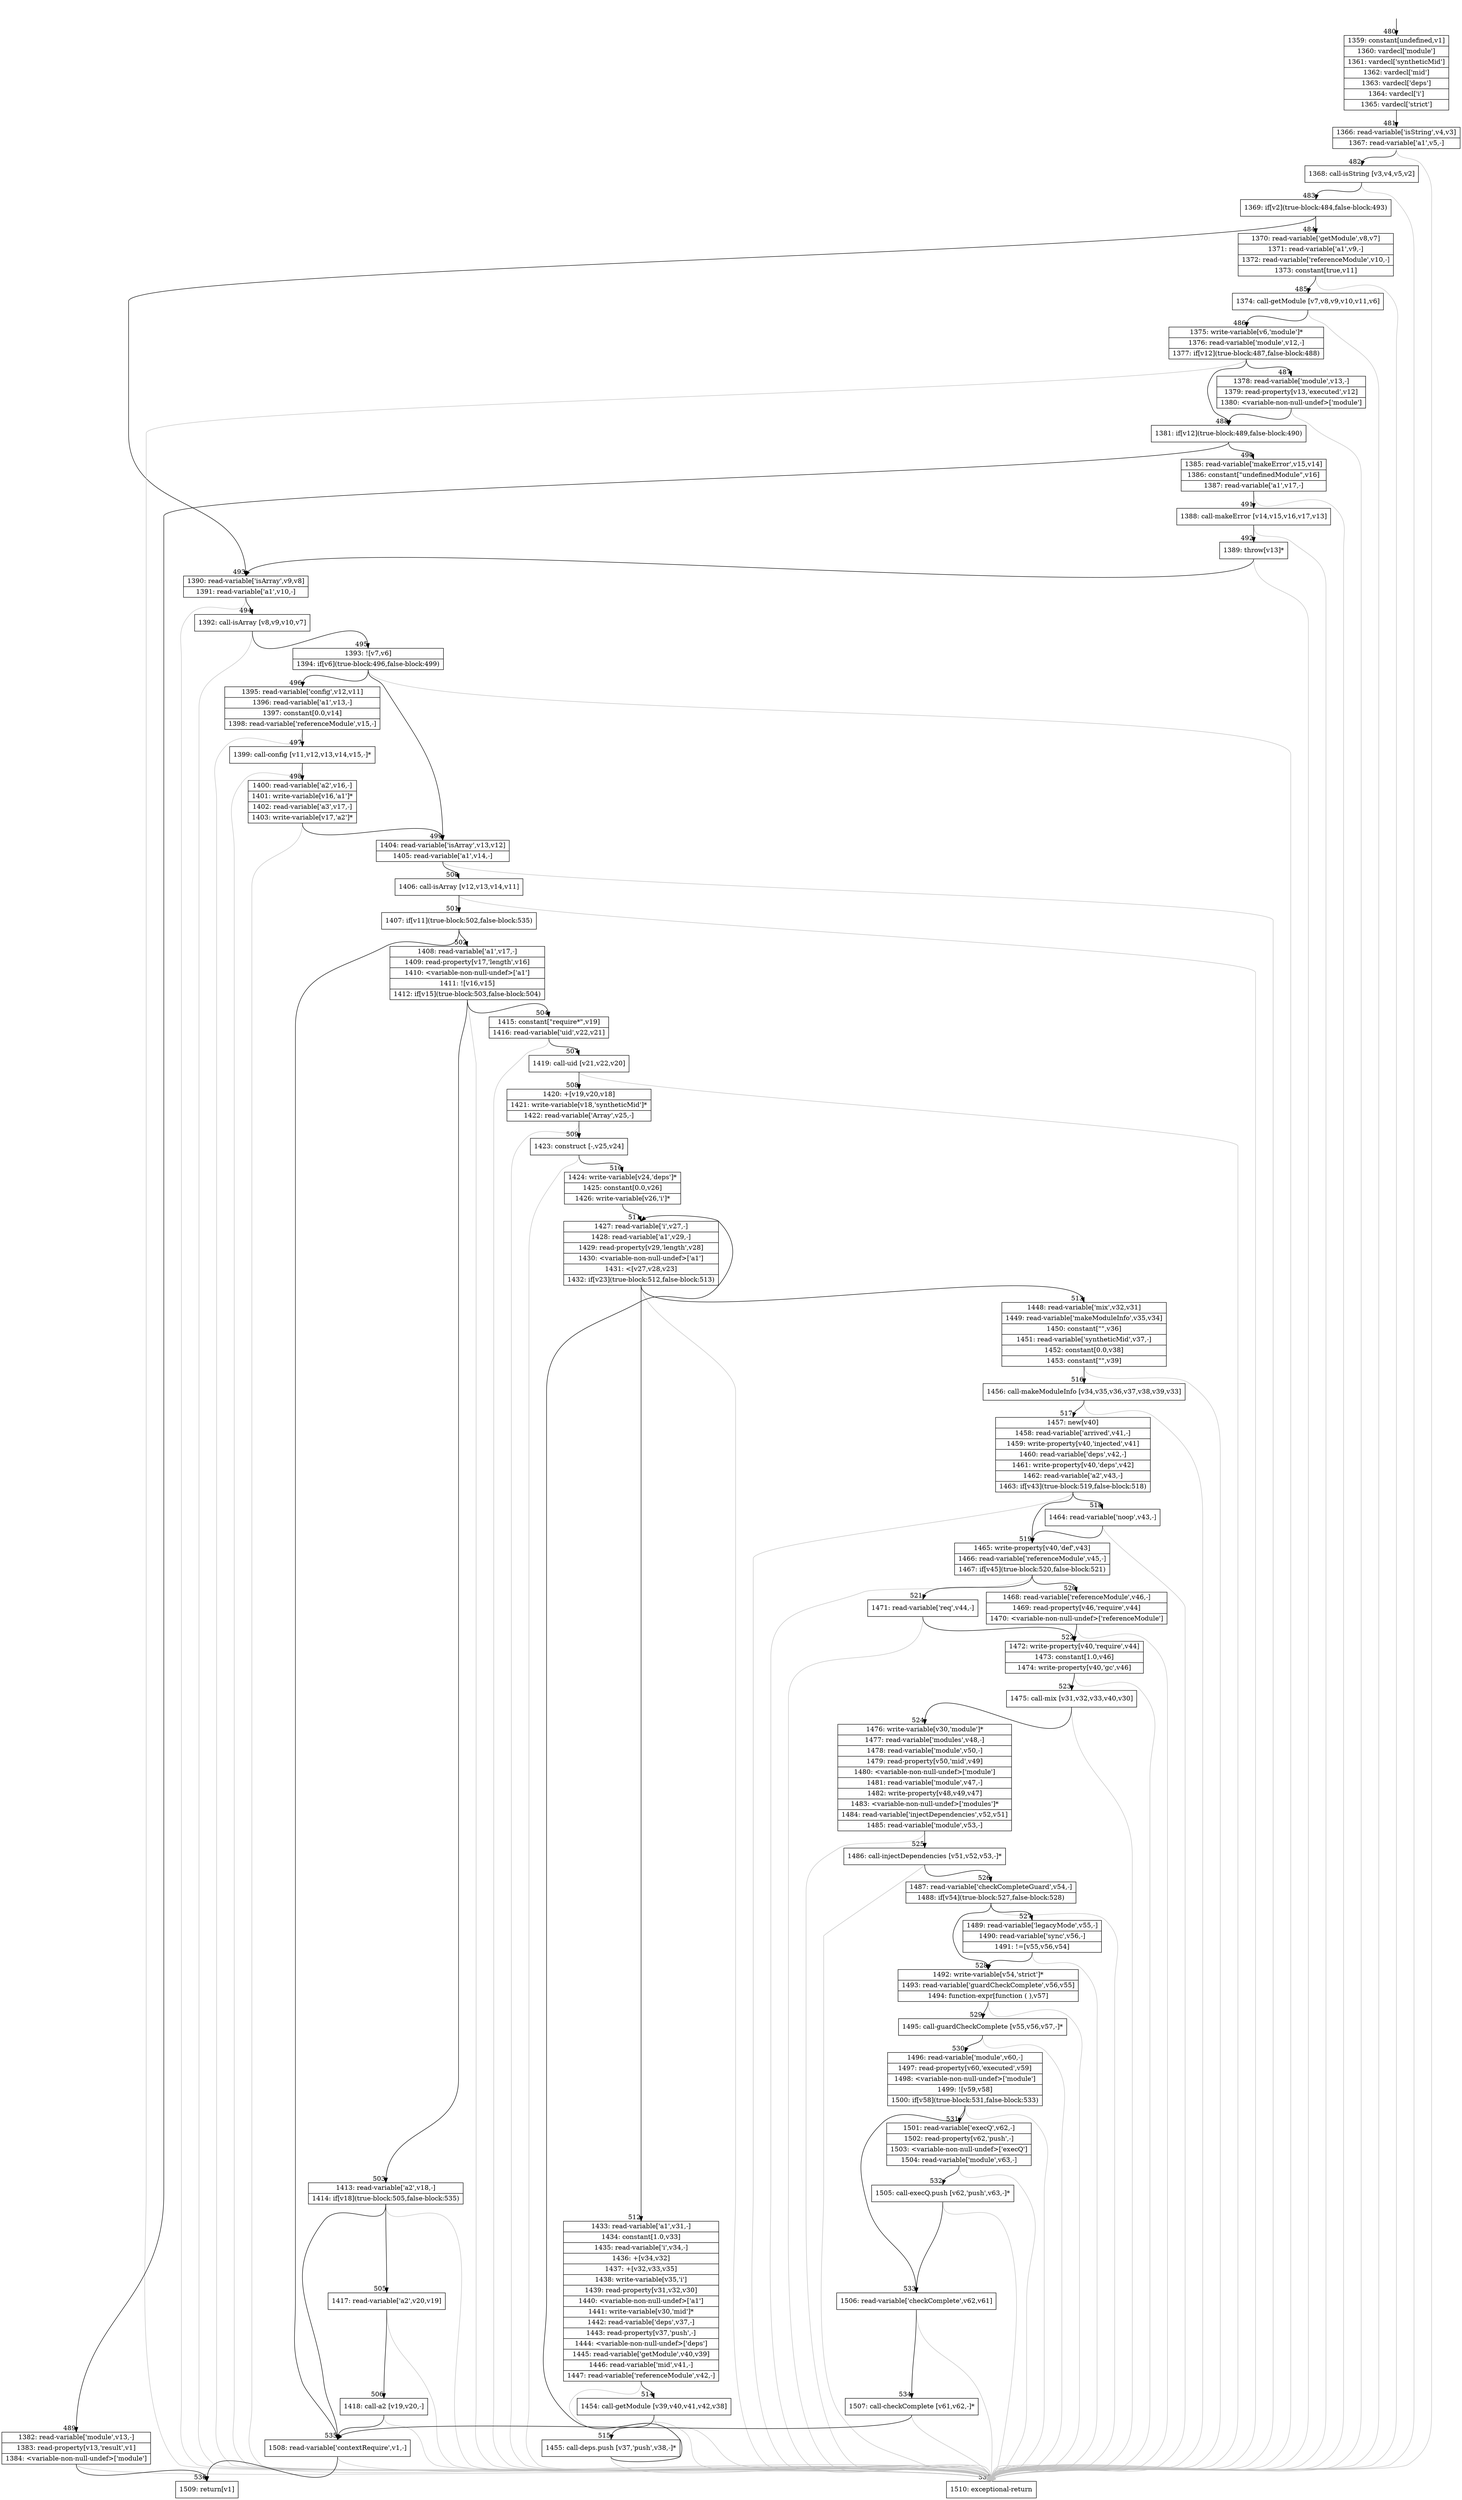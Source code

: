 digraph {
rankdir="TD"
BB_entry42[shape=none,label=""];
BB_entry42 -> BB480 [tailport=s, headport=n, headlabel="    480"]
BB480 [shape=record label="{1359: constant[undefined,v1]|1360: vardecl['module']|1361: vardecl['syntheticMid']|1362: vardecl['mid']|1363: vardecl['deps']|1364: vardecl['i']|1365: vardecl['strict']}" ] 
BB480 -> BB481 [tailport=s, headport=n, headlabel="      481"]
BB481 [shape=record label="{1366: read-variable['isString',v4,v3]|1367: read-variable['a1',v5,-]}" ] 
BB481 -> BB482 [tailport=s, headport=n, headlabel="      482"]
BB481 -> BB537 [tailport=s, headport=n, color=gray, headlabel="      537"]
BB482 [shape=record label="{1368: call-isString [v3,v4,v5,v2]}" ] 
BB482 -> BB483 [tailport=s, headport=n, headlabel="      483"]
BB482 -> BB537 [tailport=s, headport=n, color=gray]
BB483 [shape=record label="{1369: if[v2](true-block:484,false-block:493)}" ] 
BB483 -> BB484 [tailport=s, headport=n, headlabel="      484"]
BB483 -> BB493 [tailport=s, headport=n, headlabel="      493"]
BB484 [shape=record label="{1370: read-variable['getModule',v8,v7]|1371: read-variable['a1',v9,-]|1372: read-variable['referenceModule',v10,-]|1373: constant[true,v11]}" ] 
BB484 -> BB485 [tailport=s, headport=n, headlabel="      485"]
BB484 -> BB537 [tailport=s, headport=n, color=gray]
BB485 [shape=record label="{1374: call-getModule [v7,v8,v9,v10,v11,v6]}" ] 
BB485 -> BB486 [tailport=s, headport=n, headlabel="      486"]
BB485 -> BB537 [tailport=s, headport=n, color=gray]
BB486 [shape=record label="{1375: write-variable[v6,'module']*|1376: read-variable['module',v12,-]|1377: if[v12](true-block:487,false-block:488)}" ] 
BB486 -> BB488 [tailport=s, headport=n, headlabel="      488"]
BB486 -> BB487 [tailport=s, headport=n, headlabel="      487"]
BB486 -> BB537 [tailport=s, headport=n, color=gray]
BB487 [shape=record label="{1378: read-variable['module',v13,-]|1379: read-property[v13,'executed',v12]|1380: \<variable-non-null-undef\>['module']}" ] 
BB487 -> BB488 [tailport=s, headport=n]
BB487 -> BB537 [tailport=s, headport=n, color=gray]
BB488 [shape=record label="{1381: if[v12](true-block:489,false-block:490)}" ] 
BB488 -> BB489 [tailport=s, headport=n, headlabel="      489"]
BB488 -> BB490 [tailport=s, headport=n, headlabel="      490"]
BB489 [shape=record label="{1382: read-variable['module',v13,-]|1383: read-property[v13,'result',v1]|1384: \<variable-non-null-undef\>['module']}" ] 
BB489 -> BB536 [tailport=s, headport=n, headlabel="      536"]
BB489 -> BB537 [tailport=s, headport=n, color=gray]
BB490 [shape=record label="{1385: read-variable['makeError',v15,v14]|1386: constant[\"undefinedModule\",v16]|1387: read-variable['a1',v17,-]}" ] 
BB490 -> BB491 [tailport=s, headport=n, headlabel="      491"]
BB490 -> BB537 [tailport=s, headport=n, color=gray]
BB491 [shape=record label="{1388: call-makeError [v14,v15,v16,v17,v13]}" ] 
BB491 -> BB492 [tailport=s, headport=n, headlabel="      492"]
BB491 -> BB537 [tailport=s, headport=n, color=gray]
BB492 [shape=record label="{1389: throw[v13]*}" ] 
BB492 -> BB493 [tailport=s, headport=n]
BB492 -> BB537 [tailport=s, headport=n, color=gray]
BB493 [shape=record label="{1390: read-variable['isArray',v9,v8]|1391: read-variable['a1',v10,-]}" ] 
BB493 -> BB494 [tailport=s, headport=n, headlabel="      494"]
BB493 -> BB537 [tailport=s, headport=n, color=gray]
BB494 [shape=record label="{1392: call-isArray [v8,v9,v10,v7]}" ] 
BB494 -> BB495 [tailport=s, headport=n, headlabel="      495"]
BB494 -> BB537 [tailport=s, headport=n, color=gray]
BB495 [shape=record label="{1393: ![v7,v6]|1394: if[v6](true-block:496,false-block:499)}" ] 
BB495 -> BB496 [tailport=s, headport=n, headlabel="      496"]
BB495 -> BB499 [tailport=s, headport=n, headlabel="      499"]
BB495 -> BB537 [tailport=s, headport=n, color=gray]
BB496 [shape=record label="{1395: read-variable['config',v12,v11]|1396: read-variable['a1',v13,-]|1397: constant[0.0,v14]|1398: read-variable['referenceModule',v15,-]}" ] 
BB496 -> BB497 [tailport=s, headport=n, headlabel="      497"]
BB496 -> BB537 [tailport=s, headport=n, color=gray]
BB497 [shape=record label="{1399: call-config [v11,v12,v13,v14,v15,-]*}" ] 
BB497 -> BB498 [tailport=s, headport=n, headlabel="      498"]
BB497 -> BB537 [tailport=s, headport=n, color=gray]
BB498 [shape=record label="{1400: read-variable['a2',v16,-]|1401: write-variable[v16,'a1']*|1402: read-variable['a3',v17,-]|1403: write-variable[v17,'a2']*}" ] 
BB498 -> BB499 [tailport=s, headport=n]
BB498 -> BB537 [tailport=s, headport=n, color=gray]
BB499 [shape=record label="{1404: read-variable['isArray',v13,v12]|1405: read-variable['a1',v14,-]}" ] 
BB499 -> BB500 [tailport=s, headport=n, headlabel="      500"]
BB499 -> BB537 [tailport=s, headport=n, color=gray]
BB500 [shape=record label="{1406: call-isArray [v12,v13,v14,v11]}" ] 
BB500 -> BB501 [tailport=s, headport=n, headlabel="      501"]
BB500 -> BB537 [tailport=s, headport=n, color=gray]
BB501 [shape=record label="{1407: if[v11](true-block:502,false-block:535)}" ] 
BB501 -> BB502 [tailport=s, headport=n, headlabel="      502"]
BB501 -> BB535 [tailport=s, headport=n, headlabel="      535"]
BB502 [shape=record label="{1408: read-variable['a1',v17,-]|1409: read-property[v17,'length',v16]|1410: \<variable-non-null-undef\>['a1']|1411: ![v16,v15]|1412: if[v15](true-block:503,false-block:504)}" ] 
BB502 -> BB503 [tailport=s, headport=n, headlabel="      503"]
BB502 -> BB504 [tailport=s, headport=n, headlabel="      504"]
BB502 -> BB537 [tailport=s, headport=n, color=gray]
BB503 [shape=record label="{1413: read-variable['a2',v18,-]|1414: if[v18](true-block:505,false-block:535)}" ] 
BB503 -> BB535 [tailport=s, headport=n]
BB503 -> BB505 [tailport=s, headport=n, headlabel="      505"]
BB503 -> BB537 [tailport=s, headport=n, color=gray]
BB504 [shape=record label="{1415: constant[\"require*\",v19]|1416: read-variable['uid',v22,v21]}" ] 
BB504 -> BB507 [tailport=s, headport=n, headlabel="      507"]
BB504 -> BB537 [tailport=s, headport=n, color=gray]
BB505 [shape=record label="{1417: read-variable['a2',v20,v19]}" ] 
BB505 -> BB506 [tailport=s, headport=n, headlabel="      506"]
BB505 -> BB537 [tailport=s, headport=n, color=gray]
BB506 [shape=record label="{1418: call-a2 [v19,v20,-]}" ] 
BB506 -> BB535 [tailport=s, headport=n]
BB506 -> BB537 [tailport=s, headport=n, color=gray]
BB507 [shape=record label="{1419: call-uid [v21,v22,v20]}" ] 
BB507 -> BB508 [tailport=s, headport=n, headlabel="      508"]
BB507 -> BB537 [tailport=s, headport=n, color=gray]
BB508 [shape=record label="{1420: +[v19,v20,v18]|1421: write-variable[v18,'syntheticMid']*|1422: read-variable['Array',v25,-]}" ] 
BB508 -> BB509 [tailport=s, headport=n, headlabel="      509"]
BB508 -> BB537 [tailport=s, headport=n, color=gray]
BB509 [shape=record label="{1423: construct [-,v25,v24]}" ] 
BB509 -> BB510 [tailport=s, headport=n, headlabel="      510"]
BB509 -> BB537 [tailport=s, headport=n, color=gray]
BB510 [shape=record label="{1424: write-variable[v24,'deps']*|1425: constant[0.0,v26]|1426: write-variable[v26,'i']*}" ] 
BB510 -> BB511 [tailport=s, headport=n, headlabel="      511"]
BB511 [shape=record label="{1427: read-variable['i',v27,-]|1428: read-variable['a1',v29,-]|1429: read-property[v29,'length',v28]|1430: \<variable-non-null-undef\>['a1']|1431: \<[v27,v28,v23]|1432: if[v23](true-block:512,false-block:513)}" ] 
BB511 -> BB512 [tailport=s, headport=n, headlabel="      512"]
BB511 -> BB513 [tailport=s, headport=n, headlabel="      513"]
BB511 -> BB537 [tailport=s, headport=n, color=gray]
BB512 [shape=record label="{1433: read-variable['a1',v31,-]|1434: constant[1.0,v33]|1435: read-variable['i',v34,-]|1436: +[v34,v32]|1437: +[v32,v33,v35]|1438: write-variable[v35,'i']|1439: read-property[v31,v32,v30]|1440: \<variable-non-null-undef\>['a1']|1441: write-variable[v30,'mid']*|1442: read-variable['deps',v37,-]|1443: read-property[v37,'push',-]|1444: \<variable-non-null-undef\>['deps']|1445: read-variable['getModule',v40,v39]|1446: read-variable['mid',v41,-]|1447: read-variable['referenceModule',v42,-]}" ] 
BB512 -> BB514 [tailport=s, headport=n, headlabel="      514"]
BB512 -> BB537 [tailport=s, headport=n, color=gray]
BB513 [shape=record label="{1448: read-variable['mix',v32,v31]|1449: read-variable['makeModuleInfo',v35,v34]|1450: constant[\"\",v36]|1451: read-variable['syntheticMid',v37,-]|1452: constant[0.0,v38]|1453: constant[\"\",v39]}" ] 
BB513 -> BB516 [tailport=s, headport=n, headlabel="      516"]
BB513 -> BB537 [tailport=s, headport=n, color=gray]
BB514 [shape=record label="{1454: call-getModule [v39,v40,v41,v42,v38]}" ] 
BB514 -> BB515 [tailport=s, headport=n, headlabel="      515"]
BB514 -> BB537 [tailport=s, headport=n, color=gray]
BB515 [shape=record label="{1455: call-deps.push [v37,'push',v38,-]*}" ] 
BB515 -> BB511 [tailport=s, headport=n]
BB515 -> BB537 [tailport=s, headport=n, color=gray]
BB516 [shape=record label="{1456: call-makeModuleInfo [v34,v35,v36,v37,v38,v39,v33]}" ] 
BB516 -> BB517 [tailport=s, headport=n, headlabel="      517"]
BB516 -> BB537 [tailport=s, headport=n, color=gray]
BB517 [shape=record label="{1457: new[v40]|1458: read-variable['arrived',v41,-]|1459: write-property[v40,'injected',v41]|1460: read-variable['deps',v42,-]|1461: write-property[v40,'deps',v42]|1462: read-variable['a2',v43,-]|1463: if[v43](true-block:519,false-block:518)}" ] 
BB517 -> BB519 [tailport=s, headport=n, headlabel="      519"]
BB517 -> BB518 [tailport=s, headport=n, headlabel="      518"]
BB517 -> BB537 [tailport=s, headport=n, color=gray]
BB518 [shape=record label="{1464: read-variable['noop',v43,-]}" ] 
BB518 -> BB519 [tailport=s, headport=n]
BB518 -> BB537 [tailport=s, headport=n, color=gray]
BB519 [shape=record label="{1465: write-property[v40,'def',v43]|1466: read-variable['referenceModule',v45,-]|1467: if[v45](true-block:520,false-block:521)}" ] 
BB519 -> BB520 [tailport=s, headport=n, headlabel="      520"]
BB519 -> BB521 [tailport=s, headport=n, headlabel="      521"]
BB519 -> BB537 [tailport=s, headport=n, color=gray]
BB520 [shape=record label="{1468: read-variable['referenceModule',v46,-]|1469: read-property[v46,'require',v44]|1470: \<variable-non-null-undef\>['referenceModule']}" ] 
BB520 -> BB522 [tailport=s, headport=n, headlabel="      522"]
BB520 -> BB537 [tailport=s, headport=n, color=gray]
BB521 [shape=record label="{1471: read-variable['req',v44,-]}" ] 
BB521 -> BB522 [tailport=s, headport=n]
BB521 -> BB537 [tailport=s, headport=n, color=gray]
BB522 [shape=record label="{1472: write-property[v40,'require',v44]|1473: constant[1.0,v46]|1474: write-property[v40,'gc',v46]}" ] 
BB522 -> BB523 [tailport=s, headport=n, headlabel="      523"]
BB522 -> BB537 [tailport=s, headport=n, color=gray]
BB523 [shape=record label="{1475: call-mix [v31,v32,v33,v40,v30]}" ] 
BB523 -> BB524 [tailport=s, headport=n, headlabel="      524"]
BB523 -> BB537 [tailport=s, headport=n, color=gray]
BB524 [shape=record label="{1476: write-variable[v30,'module']*|1477: read-variable['modules',v48,-]|1478: read-variable['module',v50,-]|1479: read-property[v50,'mid',v49]|1480: \<variable-non-null-undef\>['module']|1481: read-variable['module',v47,-]|1482: write-property[v48,v49,v47]|1483: \<variable-non-null-undef\>['modules']*|1484: read-variable['injectDependencies',v52,v51]|1485: read-variable['module',v53,-]}" ] 
BB524 -> BB525 [tailport=s, headport=n, headlabel="      525"]
BB524 -> BB537 [tailport=s, headport=n, color=gray]
BB525 [shape=record label="{1486: call-injectDependencies [v51,v52,v53,-]*}" ] 
BB525 -> BB526 [tailport=s, headport=n, headlabel="      526"]
BB525 -> BB537 [tailport=s, headport=n, color=gray]
BB526 [shape=record label="{1487: read-variable['checkCompleteGuard',v54,-]|1488: if[v54](true-block:527,false-block:528)}" ] 
BB526 -> BB528 [tailport=s, headport=n, headlabel="      528"]
BB526 -> BB527 [tailport=s, headport=n, headlabel="      527"]
BB526 -> BB537 [tailport=s, headport=n, color=gray]
BB527 [shape=record label="{1489: read-variable['legacyMode',v55,-]|1490: read-variable['sync',v56,-]|1491: !=[v55,v56,v54]}" ] 
BB527 -> BB528 [tailport=s, headport=n]
BB527 -> BB537 [tailport=s, headport=n, color=gray]
BB528 [shape=record label="{1492: write-variable[v54,'strict']*|1493: read-variable['guardCheckComplete',v56,v55]|1494: function-expr[function ( ),v57]}" ] 
BB528 -> BB529 [tailport=s, headport=n, headlabel="      529"]
BB528 -> BB537 [tailport=s, headport=n, color=gray]
BB529 [shape=record label="{1495: call-guardCheckComplete [v55,v56,v57,-]*}" ] 
BB529 -> BB530 [tailport=s, headport=n, headlabel="      530"]
BB529 -> BB537 [tailport=s, headport=n, color=gray]
BB530 [shape=record label="{1496: read-variable['module',v60,-]|1497: read-property[v60,'executed',v59]|1498: \<variable-non-null-undef\>['module']|1499: ![v59,v58]|1500: if[v58](true-block:531,false-block:533)}" ] 
BB530 -> BB531 [tailport=s, headport=n, headlabel="      531"]
BB530 -> BB533 [tailport=s, headport=n, headlabel="      533"]
BB530 -> BB537 [tailport=s, headport=n, color=gray]
BB531 [shape=record label="{1501: read-variable['execQ',v62,-]|1502: read-property[v62,'push',-]|1503: \<variable-non-null-undef\>['execQ']|1504: read-variable['module',v63,-]}" ] 
BB531 -> BB532 [tailport=s, headport=n, headlabel="      532"]
BB531 -> BB537 [tailport=s, headport=n, color=gray]
BB532 [shape=record label="{1505: call-execQ.push [v62,'push',v63,-]*}" ] 
BB532 -> BB533 [tailport=s, headport=n]
BB532 -> BB537 [tailport=s, headport=n, color=gray]
BB533 [shape=record label="{1506: read-variable['checkComplete',v62,v61]}" ] 
BB533 -> BB534 [tailport=s, headport=n, headlabel="      534"]
BB533 -> BB537 [tailport=s, headport=n, color=gray]
BB534 [shape=record label="{1507: call-checkComplete [v61,v62,-]*}" ] 
BB534 -> BB535 [tailport=s, headport=n]
BB534 -> BB537 [tailport=s, headport=n, color=gray]
BB535 [shape=record label="{1508: read-variable['contextRequire',v1,-]}" ] 
BB535 -> BB536 [tailport=s, headport=n]
BB535 -> BB537 [tailport=s, headport=n, color=gray]
BB536 [shape=record label="{1509: return[v1]}" ] 
BB537 [shape=record label="{1510: exceptional-return}" ] 
//#$~ 851
}
